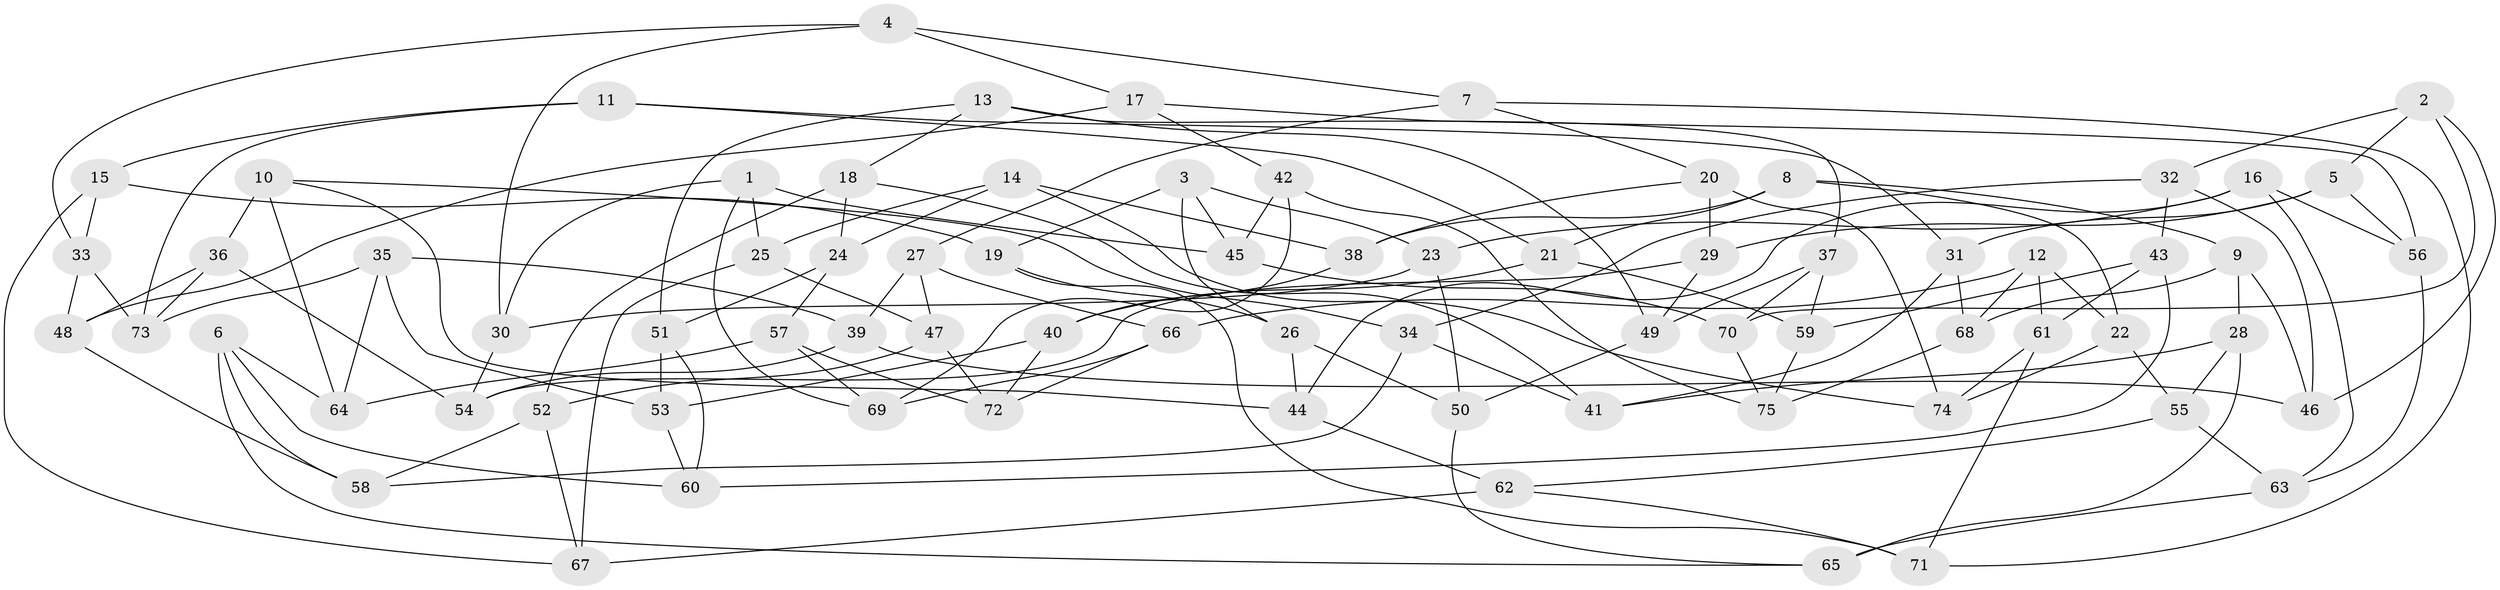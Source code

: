 // coarse degree distribution, {3: 0.13333333333333333, 4: 0.3, 2: 0.06666666666666667, 8: 0.13333333333333333, 5: 0.16666666666666666, 6: 0.1, 7: 0.03333333333333333, 9: 0.06666666666666667}
// Generated by graph-tools (version 1.1) at 2025/03/03/04/25 22:03:27]
// undirected, 75 vertices, 150 edges
graph export_dot {
graph [start="1"]
  node [color=gray90,style=filled];
  1;
  2;
  3;
  4;
  5;
  6;
  7;
  8;
  9;
  10;
  11;
  12;
  13;
  14;
  15;
  16;
  17;
  18;
  19;
  20;
  21;
  22;
  23;
  24;
  25;
  26;
  27;
  28;
  29;
  30;
  31;
  32;
  33;
  34;
  35;
  36;
  37;
  38;
  39;
  40;
  41;
  42;
  43;
  44;
  45;
  46;
  47;
  48;
  49;
  50;
  51;
  52;
  53;
  54;
  55;
  56;
  57;
  58;
  59;
  60;
  61;
  62;
  63;
  64;
  65;
  66;
  67;
  68;
  69;
  70;
  71;
  72;
  73;
  74;
  75;
  1 -- 30;
  1 -- 25;
  1 -- 69;
  1 -- 45;
  2 -- 70;
  2 -- 46;
  2 -- 5;
  2 -- 32;
  3 -- 23;
  3 -- 19;
  3 -- 26;
  3 -- 45;
  4 -- 33;
  4 -- 7;
  4 -- 17;
  4 -- 30;
  5 -- 56;
  5 -- 31;
  5 -- 29;
  6 -- 60;
  6 -- 64;
  6 -- 58;
  6 -- 65;
  7 -- 27;
  7 -- 71;
  7 -- 20;
  8 -- 9;
  8 -- 21;
  8 -- 22;
  8 -- 38;
  9 -- 68;
  9 -- 46;
  9 -- 28;
  10 -- 44;
  10 -- 34;
  10 -- 64;
  10 -- 36;
  11 -- 31;
  11 -- 21;
  11 -- 73;
  11 -- 15;
  12 -- 68;
  12 -- 66;
  12 -- 61;
  12 -- 22;
  13 -- 18;
  13 -- 37;
  13 -- 51;
  13 -- 49;
  14 -- 24;
  14 -- 38;
  14 -- 25;
  14 -- 74;
  15 -- 67;
  15 -- 33;
  15 -- 19;
  16 -- 56;
  16 -- 63;
  16 -- 23;
  16 -- 44;
  17 -- 56;
  17 -- 42;
  17 -- 48;
  18 -- 41;
  18 -- 24;
  18 -- 52;
  19 -- 26;
  19 -- 71;
  20 -- 29;
  20 -- 38;
  20 -- 74;
  21 -- 59;
  21 -- 40;
  22 -- 74;
  22 -- 55;
  23 -- 30;
  23 -- 50;
  24 -- 57;
  24 -- 51;
  25 -- 67;
  25 -- 47;
  26 -- 44;
  26 -- 50;
  27 -- 47;
  27 -- 66;
  27 -- 39;
  28 -- 65;
  28 -- 41;
  28 -- 55;
  29 -- 49;
  29 -- 54;
  30 -- 54;
  31 -- 68;
  31 -- 41;
  32 -- 43;
  32 -- 46;
  32 -- 34;
  33 -- 73;
  33 -- 48;
  34 -- 58;
  34 -- 41;
  35 -- 73;
  35 -- 39;
  35 -- 53;
  35 -- 64;
  36 -- 48;
  36 -- 54;
  36 -- 73;
  37 -- 59;
  37 -- 70;
  37 -- 49;
  38 -- 40;
  39 -- 54;
  39 -- 46;
  40 -- 72;
  40 -- 53;
  42 -- 69;
  42 -- 75;
  42 -- 45;
  43 -- 60;
  43 -- 59;
  43 -- 61;
  44 -- 62;
  45 -- 70;
  47 -- 72;
  47 -- 52;
  48 -- 58;
  49 -- 50;
  50 -- 65;
  51 -- 60;
  51 -- 53;
  52 -- 58;
  52 -- 67;
  53 -- 60;
  55 -- 62;
  55 -- 63;
  56 -- 63;
  57 -- 72;
  57 -- 64;
  57 -- 69;
  59 -- 75;
  61 -- 71;
  61 -- 74;
  62 -- 71;
  62 -- 67;
  63 -- 65;
  66 -- 69;
  66 -- 72;
  68 -- 75;
  70 -- 75;
}
